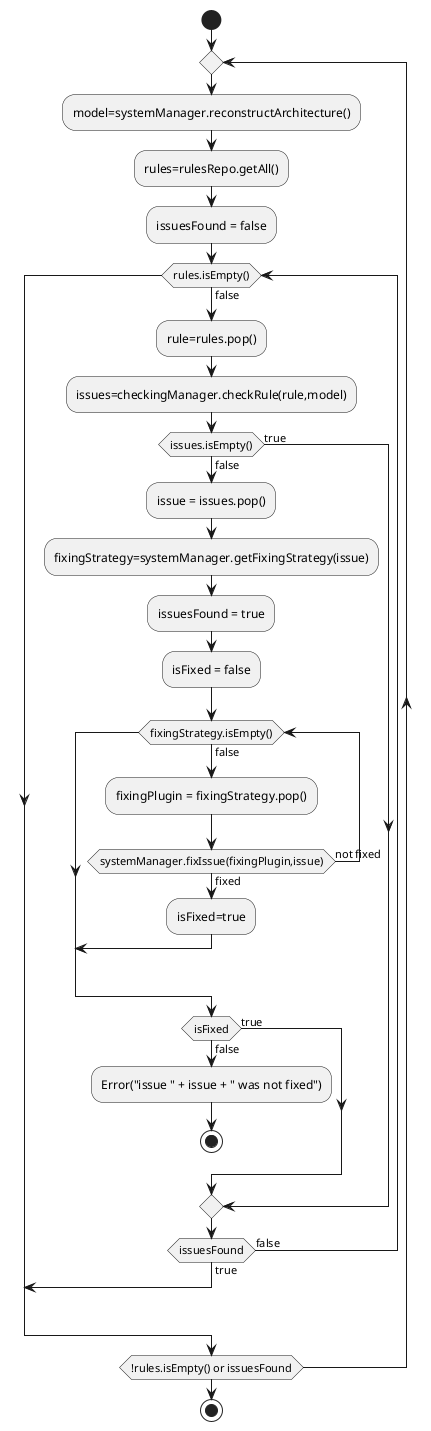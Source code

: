 @startuml
'https://plantuml.com/activity-diagram-beta

start
repeat
:model=systemManager.reconstructArchitecture();
:rules=rulesRepo.getAll();
:issuesFound = false;

while (rules.isEmpty()) is (false)
:rule=rules.pop();
:issues=checkingManager.checkRule(rule,model);
if (issues.isEmpty()) then (false)
:issue = issues.pop();
:fixingStrategy=systemManager.getFixingStrategy(issue);
:issuesFound = true;
:isFixed = false;
while (fixingStrategy.isEmpty()) is (false)
:fixingPlugin = fixingStrategy.pop();
if (systemManager.fixIssue(fixingPlugin,issue)) then (fixed)
:isFixed=true;
break;
else (not fixed)
endif
endwhile
if (isFixed) then (false)
:Error("issue " + issue + " was not fixed");
stop
else (true)
endif
else (true)
endif
if (issuesFound) then (true)
break;
else (false)
endif
endwhile


repeat while (!rules.isEmpty() or issuesFound)

stop

@enduml
